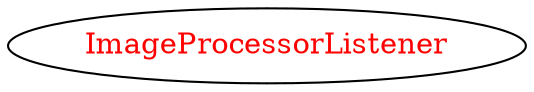 digraph dependencyGraph {
 concentrate=true;
 ranksep="2.0";
 rankdir="LR"; 
 splines="ortho";
"ImageProcessorListener" [fontcolor="red"];
}